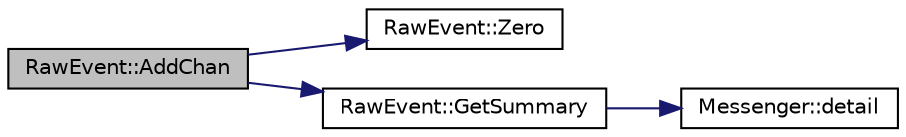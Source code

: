 digraph "RawEvent::AddChan"
{
  edge [fontname="Helvetica",fontsize="10",labelfontname="Helvetica",labelfontsize="10"];
  node [fontname="Helvetica",fontsize="10",shape=record];
  rankdir="LR";
  Node1 [label="RawEvent::AddChan",height=0.2,width=0.4,color="black", fillcolor="grey75", style="filled", fontcolor="black"];
  Node1 -> Node2 [color="midnightblue",fontsize="10",style="solid",fontname="Helvetica"];
  Node2 [label="RawEvent::Zero",height=0.2,width=0.4,color="black", fillcolor="white", style="filled",URL="$dc/d32/class_raw_event.html#afa30d713df90faeb4b91018002bac725",tooltip="Raw event zeroing. "];
  Node1 -> Node3 [color="midnightblue",fontsize="10",style="solid",fontname="Helvetica"];
  Node3 [label="RawEvent::GetSummary",height=0.2,width=0.4,color="black", fillcolor="white", style="filled",URL="$dc/d32/class_raw_event.html#a0405b96da430f69eb01fc8a7668420cc",tooltip="Get a pointer to a specific detector summary. "];
  Node3 -> Node4 [color="midnightblue",fontsize="10",style="solid",fontname="Helvetica"];
  Node4 [label="Messenger::detail",height=0.2,width=0.4,color="black", fillcolor="white", style="filled",URL="$d6/dc9/class_messenger.html#a24d0db0aece5830b3de62310f5753be8"];
}
